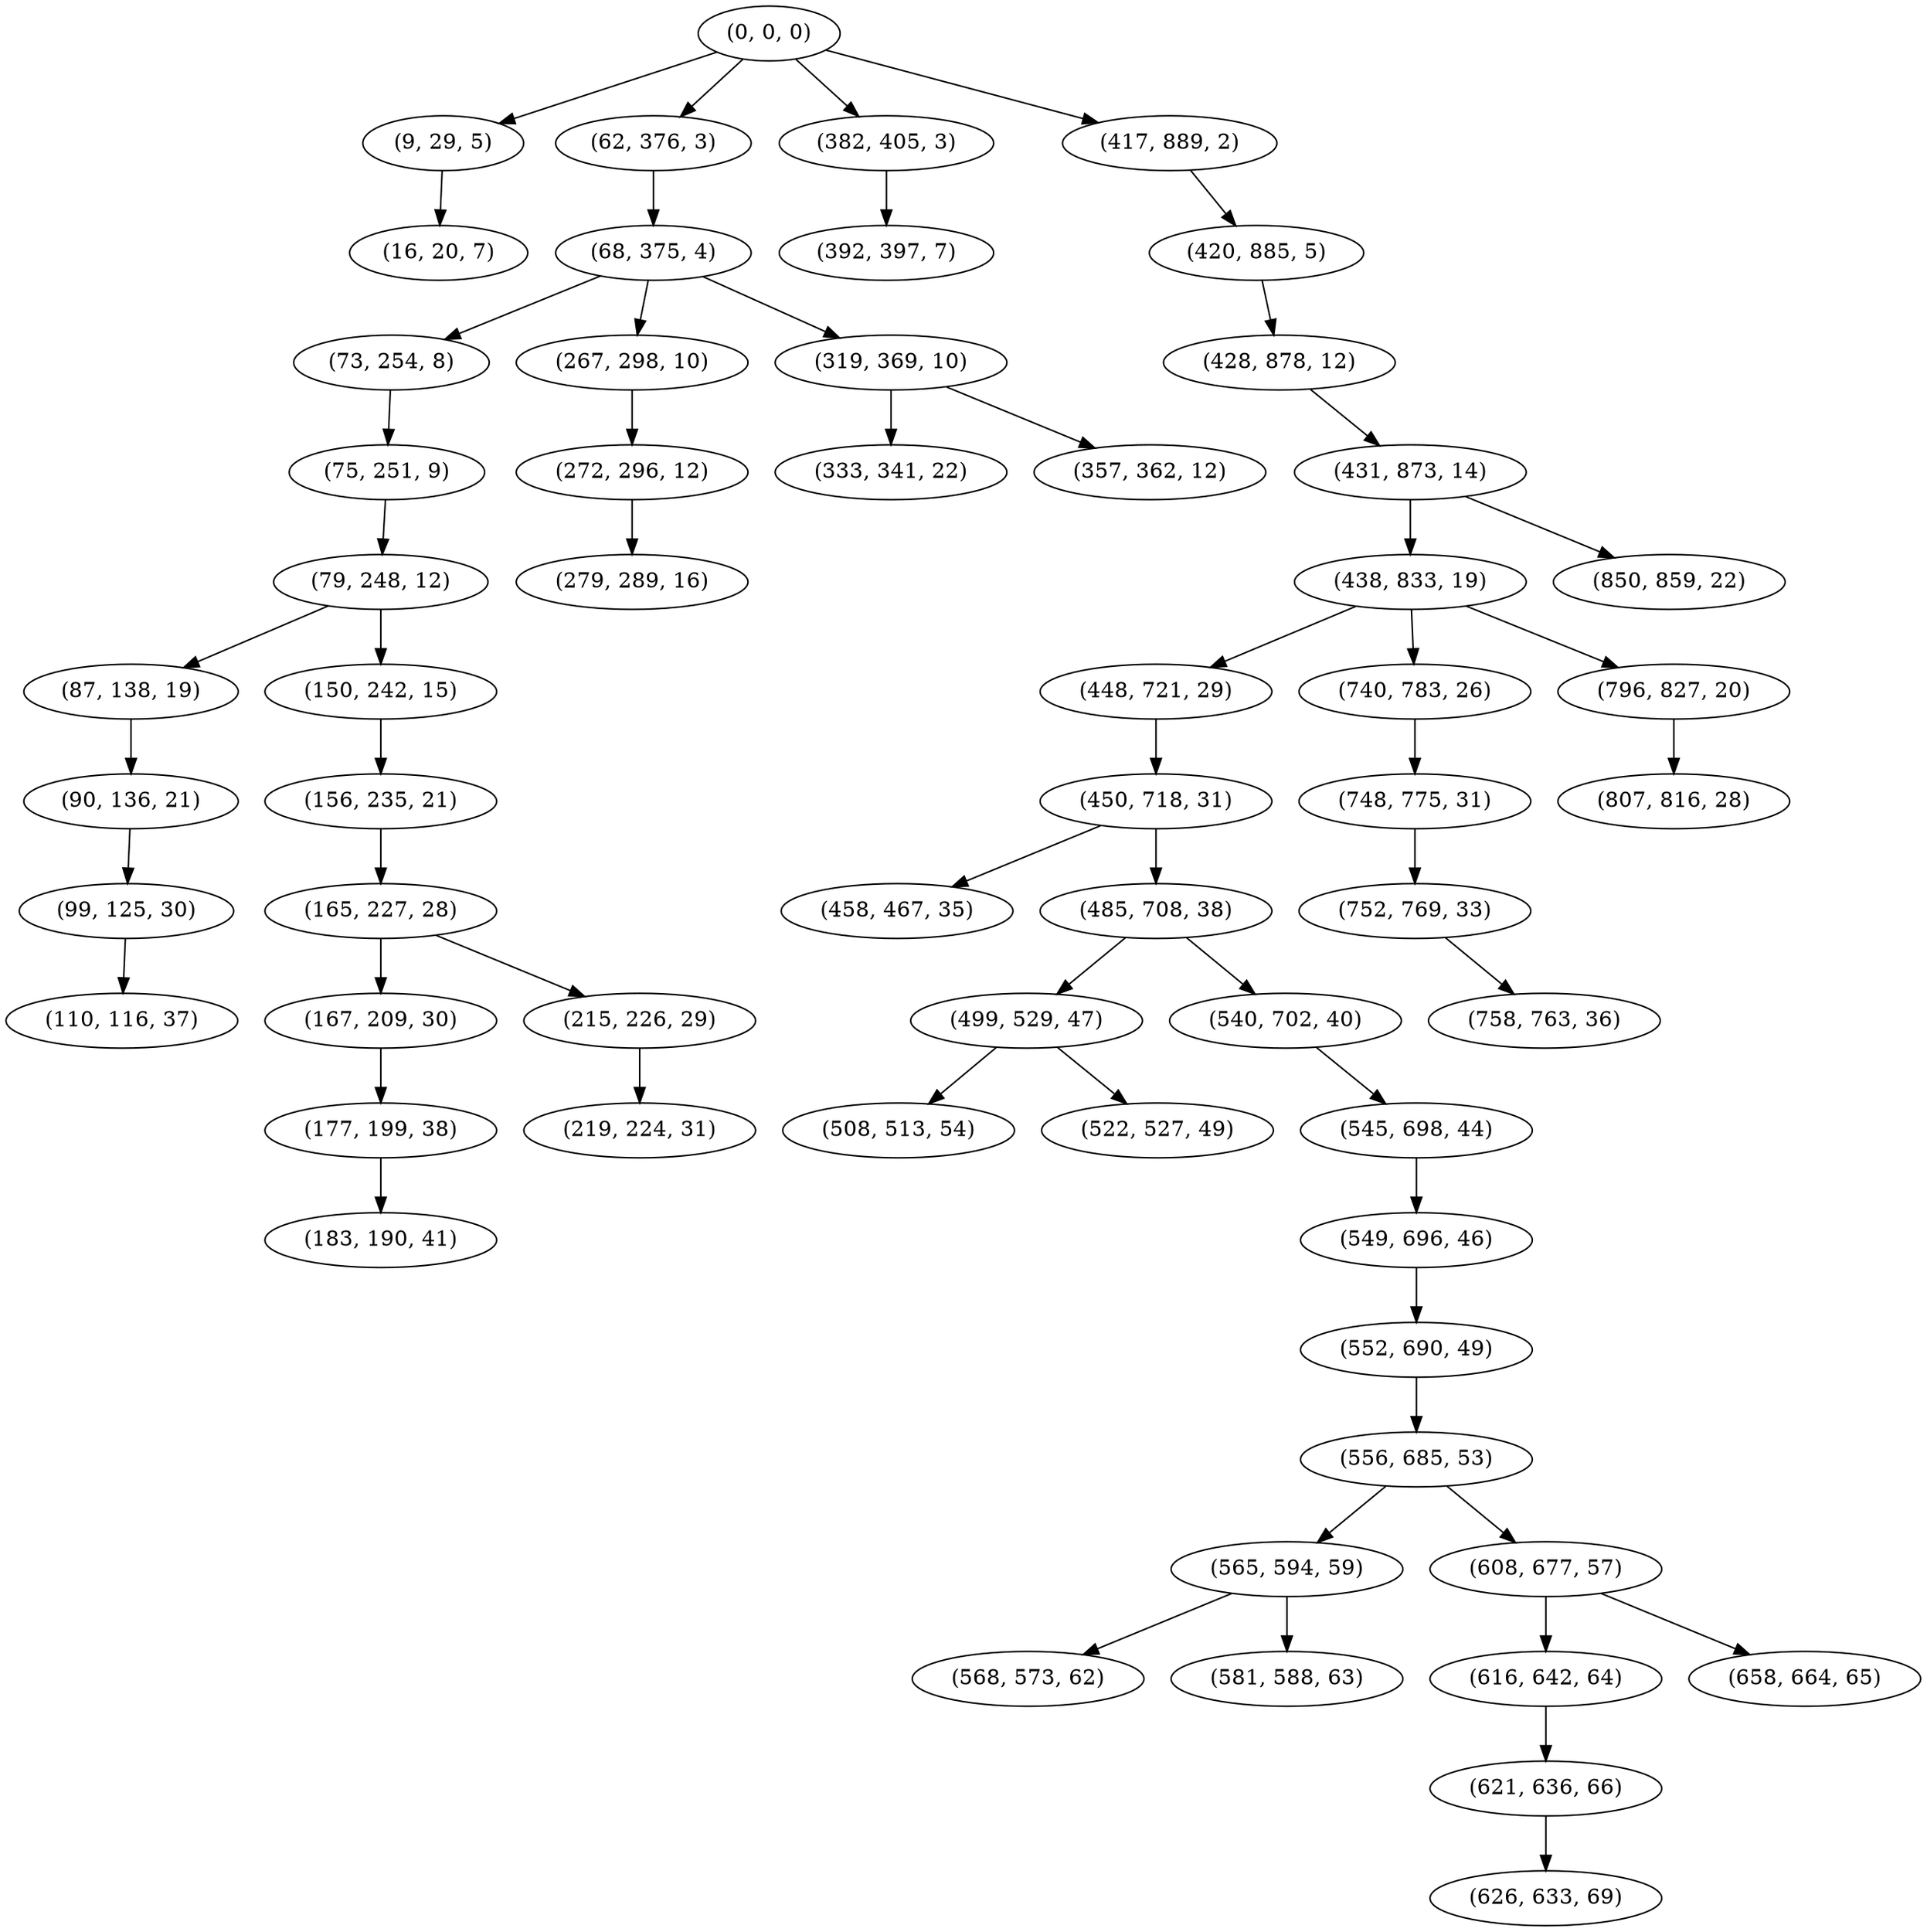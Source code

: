 digraph tree {
    "(0, 0, 0)";
    "(9, 29, 5)";
    "(16, 20, 7)";
    "(62, 376, 3)";
    "(68, 375, 4)";
    "(73, 254, 8)";
    "(75, 251, 9)";
    "(79, 248, 12)";
    "(87, 138, 19)";
    "(90, 136, 21)";
    "(99, 125, 30)";
    "(110, 116, 37)";
    "(150, 242, 15)";
    "(156, 235, 21)";
    "(165, 227, 28)";
    "(167, 209, 30)";
    "(177, 199, 38)";
    "(183, 190, 41)";
    "(215, 226, 29)";
    "(219, 224, 31)";
    "(267, 298, 10)";
    "(272, 296, 12)";
    "(279, 289, 16)";
    "(319, 369, 10)";
    "(333, 341, 22)";
    "(357, 362, 12)";
    "(382, 405, 3)";
    "(392, 397, 7)";
    "(417, 889, 2)";
    "(420, 885, 5)";
    "(428, 878, 12)";
    "(431, 873, 14)";
    "(438, 833, 19)";
    "(448, 721, 29)";
    "(450, 718, 31)";
    "(458, 467, 35)";
    "(485, 708, 38)";
    "(499, 529, 47)";
    "(508, 513, 54)";
    "(522, 527, 49)";
    "(540, 702, 40)";
    "(545, 698, 44)";
    "(549, 696, 46)";
    "(552, 690, 49)";
    "(556, 685, 53)";
    "(565, 594, 59)";
    "(568, 573, 62)";
    "(581, 588, 63)";
    "(608, 677, 57)";
    "(616, 642, 64)";
    "(621, 636, 66)";
    "(626, 633, 69)";
    "(658, 664, 65)";
    "(740, 783, 26)";
    "(748, 775, 31)";
    "(752, 769, 33)";
    "(758, 763, 36)";
    "(796, 827, 20)";
    "(807, 816, 28)";
    "(850, 859, 22)";
    "(0, 0, 0)" -> "(9, 29, 5)";
    "(0, 0, 0)" -> "(62, 376, 3)";
    "(0, 0, 0)" -> "(382, 405, 3)";
    "(0, 0, 0)" -> "(417, 889, 2)";
    "(9, 29, 5)" -> "(16, 20, 7)";
    "(62, 376, 3)" -> "(68, 375, 4)";
    "(68, 375, 4)" -> "(73, 254, 8)";
    "(68, 375, 4)" -> "(267, 298, 10)";
    "(68, 375, 4)" -> "(319, 369, 10)";
    "(73, 254, 8)" -> "(75, 251, 9)";
    "(75, 251, 9)" -> "(79, 248, 12)";
    "(79, 248, 12)" -> "(87, 138, 19)";
    "(79, 248, 12)" -> "(150, 242, 15)";
    "(87, 138, 19)" -> "(90, 136, 21)";
    "(90, 136, 21)" -> "(99, 125, 30)";
    "(99, 125, 30)" -> "(110, 116, 37)";
    "(150, 242, 15)" -> "(156, 235, 21)";
    "(156, 235, 21)" -> "(165, 227, 28)";
    "(165, 227, 28)" -> "(167, 209, 30)";
    "(165, 227, 28)" -> "(215, 226, 29)";
    "(167, 209, 30)" -> "(177, 199, 38)";
    "(177, 199, 38)" -> "(183, 190, 41)";
    "(215, 226, 29)" -> "(219, 224, 31)";
    "(267, 298, 10)" -> "(272, 296, 12)";
    "(272, 296, 12)" -> "(279, 289, 16)";
    "(319, 369, 10)" -> "(333, 341, 22)";
    "(319, 369, 10)" -> "(357, 362, 12)";
    "(382, 405, 3)" -> "(392, 397, 7)";
    "(417, 889, 2)" -> "(420, 885, 5)";
    "(420, 885, 5)" -> "(428, 878, 12)";
    "(428, 878, 12)" -> "(431, 873, 14)";
    "(431, 873, 14)" -> "(438, 833, 19)";
    "(431, 873, 14)" -> "(850, 859, 22)";
    "(438, 833, 19)" -> "(448, 721, 29)";
    "(438, 833, 19)" -> "(740, 783, 26)";
    "(438, 833, 19)" -> "(796, 827, 20)";
    "(448, 721, 29)" -> "(450, 718, 31)";
    "(450, 718, 31)" -> "(458, 467, 35)";
    "(450, 718, 31)" -> "(485, 708, 38)";
    "(485, 708, 38)" -> "(499, 529, 47)";
    "(485, 708, 38)" -> "(540, 702, 40)";
    "(499, 529, 47)" -> "(508, 513, 54)";
    "(499, 529, 47)" -> "(522, 527, 49)";
    "(540, 702, 40)" -> "(545, 698, 44)";
    "(545, 698, 44)" -> "(549, 696, 46)";
    "(549, 696, 46)" -> "(552, 690, 49)";
    "(552, 690, 49)" -> "(556, 685, 53)";
    "(556, 685, 53)" -> "(565, 594, 59)";
    "(556, 685, 53)" -> "(608, 677, 57)";
    "(565, 594, 59)" -> "(568, 573, 62)";
    "(565, 594, 59)" -> "(581, 588, 63)";
    "(608, 677, 57)" -> "(616, 642, 64)";
    "(608, 677, 57)" -> "(658, 664, 65)";
    "(616, 642, 64)" -> "(621, 636, 66)";
    "(621, 636, 66)" -> "(626, 633, 69)";
    "(740, 783, 26)" -> "(748, 775, 31)";
    "(748, 775, 31)" -> "(752, 769, 33)";
    "(752, 769, 33)" -> "(758, 763, 36)";
    "(796, 827, 20)" -> "(807, 816, 28)";
}
